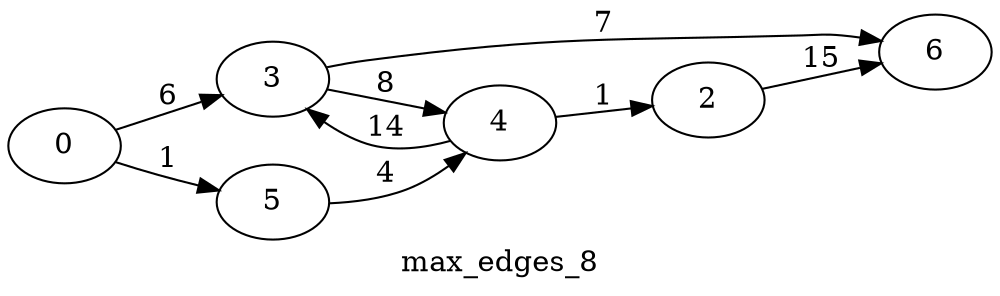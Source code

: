  digraph g{   rankdir = LR 0-> 3 [label = "6"]
3-> 4 [label = "8"]
4-> 3 [label = "14"]
3-> 6 [label = "7"]
0-> 5 [label = "1"]
5-> 4 [label = "4"]
4-> 2 [label = "1"]
2-> 6 [label = "15"]
label =  max_edges_8 } 